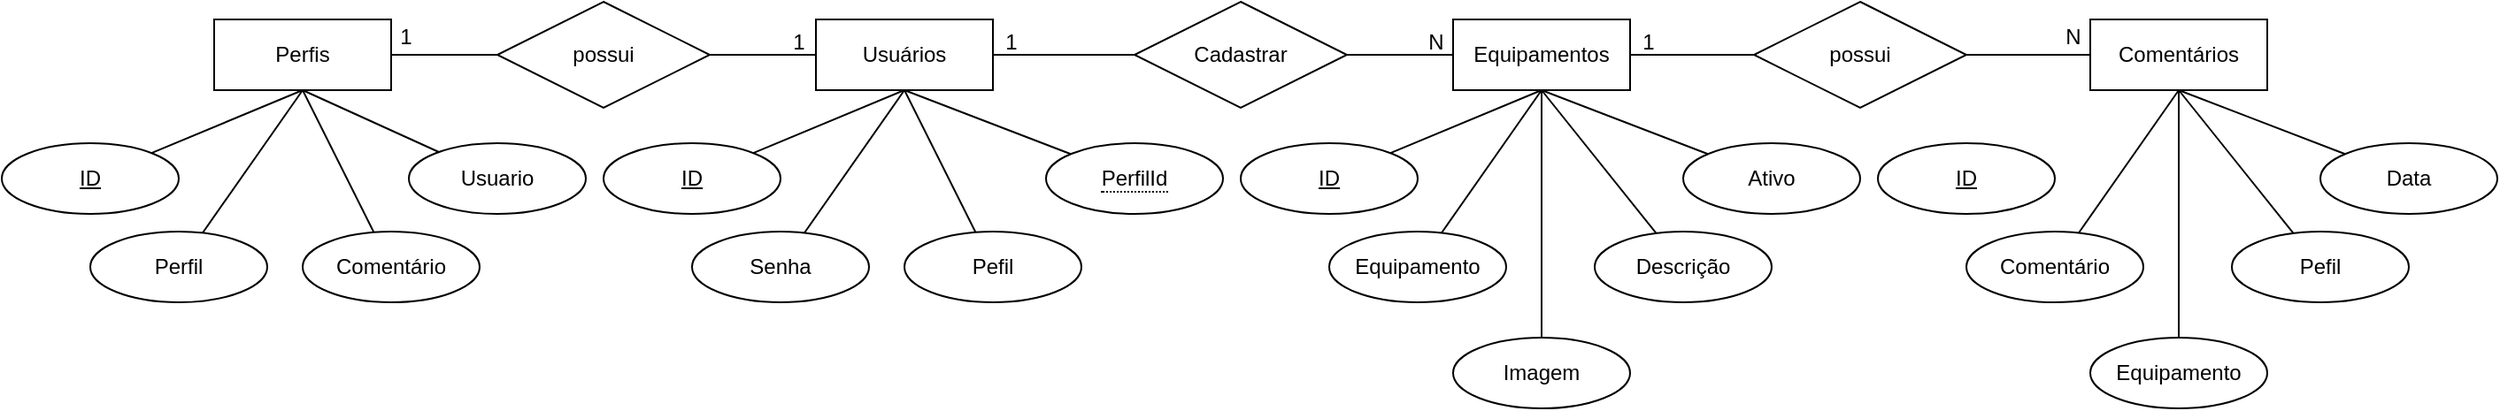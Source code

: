 <mxfile version="24.7.17">
  <diagram name="Página-1" id="sWOV0-MNYNUwAabqBx78">
    <mxGraphModel dx="1393" dy="796" grid="1" gridSize="10" guides="1" tooltips="1" connect="1" arrows="1" fold="1" page="1" pageScale="1" pageWidth="827" pageHeight="1169" math="0" shadow="0">
      <root>
        <mxCell id="0" />
        <mxCell id="1" parent="0" />
        <mxCell id="vHhu7jdrx8c_PWsg0oYv-45" style="edgeStyle=orthogonalEdgeStyle;rounded=0;orthogonalLoop=1;jettySize=auto;html=1;entryX=0.5;entryY=0;entryDx=0;entryDy=0;" edge="1" parent="1" source="vHhu7jdrx8c_PWsg0oYv-2" target="vHhu7jdrx8c_PWsg0oYv-11">
          <mxGeometry relative="1" as="geometry">
            <Array as="points">
              <mxPoint x="560" y="320" />
            </Array>
          </mxGeometry>
        </mxCell>
        <mxCell id="vHhu7jdrx8c_PWsg0oYv-2" value="Perfis" style="whiteSpace=wrap;html=1;align=center;" vertex="1" parent="1">
          <mxGeometry x="170" y="300" width="100" height="40" as="geometry" />
        </mxCell>
        <mxCell id="vHhu7jdrx8c_PWsg0oYv-7" style="rounded=0;orthogonalLoop=1;jettySize=auto;html=1;entryX=0.5;entryY=1;entryDx=0;entryDy=0;endArrow=none;endFill=0;" edge="1" parent="1" source="vHhu7jdrx8c_PWsg0oYv-3" target="vHhu7jdrx8c_PWsg0oYv-2">
          <mxGeometry relative="1" as="geometry" />
        </mxCell>
        <mxCell id="vHhu7jdrx8c_PWsg0oYv-3" value="ID" style="ellipse;whiteSpace=wrap;html=1;align=center;fontStyle=4;" vertex="1" parent="1">
          <mxGeometry x="50" y="370" width="100" height="40" as="geometry" />
        </mxCell>
        <mxCell id="vHhu7jdrx8c_PWsg0oYv-8" style="rounded=0;orthogonalLoop=1;jettySize=auto;html=1;entryX=0.5;entryY=1;entryDx=0;entryDy=0;endArrow=none;endFill=0;" edge="1" parent="1" source="vHhu7jdrx8c_PWsg0oYv-4" target="vHhu7jdrx8c_PWsg0oYv-2">
          <mxGeometry relative="1" as="geometry" />
        </mxCell>
        <mxCell id="vHhu7jdrx8c_PWsg0oYv-4" value="Perfil" style="ellipse;whiteSpace=wrap;html=1;align=center;" vertex="1" parent="1">
          <mxGeometry x="100" y="420" width="100" height="40" as="geometry" />
        </mxCell>
        <mxCell id="vHhu7jdrx8c_PWsg0oYv-9" style="rounded=0;orthogonalLoop=1;jettySize=auto;html=1;entryX=0.5;entryY=1;entryDx=0;entryDy=0;endArrow=none;endFill=0;" edge="1" parent="1" source="vHhu7jdrx8c_PWsg0oYv-5" target="vHhu7jdrx8c_PWsg0oYv-2">
          <mxGeometry relative="1" as="geometry" />
        </mxCell>
        <mxCell id="vHhu7jdrx8c_PWsg0oYv-5" value="Comentário" style="ellipse;whiteSpace=wrap;html=1;align=center;" vertex="1" parent="1">
          <mxGeometry x="220" y="420" width="100" height="40" as="geometry" />
        </mxCell>
        <mxCell id="vHhu7jdrx8c_PWsg0oYv-10" style="rounded=0;orthogonalLoop=1;jettySize=auto;html=1;entryX=0.5;entryY=1;entryDx=0;entryDy=0;endArrow=none;endFill=0;" edge="1" parent="1" source="vHhu7jdrx8c_PWsg0oYv-6" target="vHhu7jdrx8c_PWsg0oYv-2">
          <mxGeometry relative="1" as="geometry" />
        </mxCell>
        <mxCell id="vHhu7jdrx8c_PWsg0oYv-6" value="Usuario" style="ellipse;whiteSpace=wrap;html=1;align=center;" vertex="1" parent="1">
          <mxGeometry x="280" y="370" width="100" height="40" as="geometry" />
        </mxCell>
        <mxCell id="vHhu7jdrx8c_PWsg0oYv-48" style="edgeStyle=orthogonalEdgeStyle;rounded=0;orthogonalLoop=1;jettySize=auto;html=1;entryX=0.5;entryY=0;entryDx=0;entryDy=0;" edge="1" parent="1" source="vHhu7jdrx8c_PWsg0oYv-11" target="vHhu7jdrx8c_PWsg0oYv-22">
          <mxGeometry relative="1" as="geometry">
            <Array as="points">
              <mxPoint x="920" y="320" />
            </Array>
          </mxGeometry>
        </mxCell>
        <mxCell id="vHhu7jdrx8c_PWsg0oYv-11" value="Usuários" style="whiteSpace=wrap;html=1;align=center;" vertex="1" parent="1">
          <mxGeometry x="510" y="300" width="100" height="40" as="geometry" />
        </mxCell>
        <mxCell id="vHhu7jdrx8c_PWsg0oYv-12" style="rounded=0;orthogonalLoop=1;jettySize=auto;html=1;entryX=0.5;entryY=1;entryDx=0;entryDy=0;endArrow=none;endFill=0;" edge="1" parent="1" source="vHhu7jdrx8c_PWsg0oYv-13" target="vHhu7jdrx8c_PWsg0oYv-11">
          <mxGeometry relative="1" as="geometry" />
        </mxCell>
        <mxCell id="vHhu7jdrx8c_PWsg0oYv-13" value="ID" style="ellipse;whiteSpace=wrap;html=1;align=center;fontStyle=4;" vertex="1" parent="1">
          <mxGeometry x="390" y="370" width="100" height="40" as="geometry" />
        </mxCell>
        <mxCell id="vHhu7jdrx8c_PWsg0oYv-14" style="rounded=0;orthogonalLoop=1;jettySize=auto;html=1;entryX=0.5;entryY=1;entryDx=0;entryDy=0;endArrow=none;endFill=0;" edge="1" parent="1" source="vHhu7jdrx8c_PWsg0oYv-15" target="vHhu7jdrx8c_PWsg0oYv-11">
          <mxGeometry relative="1" as="geometry" />
        </mxCell>
        <mxCell id="vHhu7jdrx8c_PWsg0oYv-15" value="Senha" style="ellipse;whiteSpace=wrap;html=1;align=center;" vertex="1" parent="1">
          <mxGeometry x="440" y="420" width="100" height="40" as="geometry" />
        </mxCell>
        <mxCell id="vHhu7jdrx8c_PWsg0oYv-16" style="rounded=0;orthogonalLoop=1;jettySize=auto;html=1;entryX=0.5;entryY=1;entryDx=0;entryDy=0;endArrow=none;endFill=0;" edge="1" parent="1" source="vHhu7jdrx8c_PWsg0oYv-17" target="vHhu7jdrx8c_PWsg0oYv-11">
          <mxGeometry relative="1" as="geometry" />
        </mxCell>
        <mxCell id="vHhu7jdrx8c_PWsg0oYv-17" value="Pefil" style="ellipse;whiteSpace=wrap;html=1;align=center;" vertex="1" parent="1">
          <mxGeometry x="560" y="420" width="100" height="40" as="geometry" />
        </mxCell>
        <mxCell id="vHhu7jdrx8c_PWsg0oYv-21" style="rounded=0;orthogonalLoop=1;jettySize=auto;html=1;entryX=0.5;entryY=1;entryDx=0;entryDy=0;endArrow=none;endFill=0;" edge="1" parent="1" source="vHhu7jdrx8c_PWsg0oYv-20" target="vHhu7jdrx8c_PWsg0oYv-11">
          <mxGeometry relative="1" as="geometry" />
        </mxCell>
        <mxCell id="vHhu7jdrx8c_PWsg0oYv-20" value="&lt;span style=&quot;border-bottom: 1px dotted&quot;&gt;PerfilId&lt;/span&gt;" style="ellipse;whiteSpace=wrap;html=1;align=center;" vertex="1" parent="1">
          <mxGeometry x="640" y="370" width="100" height="40" as="geometry" />
        </mxCell>
        <mxCell id="vHhu7jdrx8c_PWsg0oYv-55" style="rounded=0;orthogonalLoop=1;jettySize=auto;html=1;entryX=0;entryY=0.5;entryDx=0;entryDy=0;endArrow=none;endFill=0;" edge="1" parent="1" source="vHhu7jdrx8c_PWsg0oYv-22" target="vHhu7jdrx8c_PWsg0oYv-35">
          <mxGeometry relative="1" as="geometry" />
        </mxCell>
        <mxCell id="vHhu7jdrx8c_PWsg0oYv-22" value="Equipamentos" style="whiteSpace=wrap;html=1;align=center;" vertex="1" parent="1">
          <mxGeometry x="870" y="300" width="100" height="40" as="geometry" />
        </mxCell>
        <mxCell id="vHhu7jdrx8c_PWsg0oYv-23" style="rounded=0;orthogonalLoop=1;jettySize=auto;html=1;entryX=0.5;entryY=1;entryDx=0;entryDy=0;endArrow=none;endFill=0;" edge="1" parent="1" source="vHhu7jdrx8c_PWsg0oYv-24" target="vHhu7jdrx8c_PWsg0oYv-22">
          <mxGeometry relative="1" as="geometry" />
        </mxCell>
        <mxCell id="vHhu7jdrx8c_PWsg0oYv-24" value="ID" style="ellipse;whiteSpace=wrap;html=1;align=center;fontStyle=4;" vertex="1" parent="1">
          <mxGeometry x="750" y="370" width="100" height="40" as="geometry" />
        </mxCell>
        <mxCell id="vHhu7jdrx8c_PWsg0oYv-25" style="rounded=0;orthogonalLoop=1;jettySize=auto;html=1;entryX=0.5;entryY=1;entryDx=0;entryDy=0;endArrow=none;endFill=0;" edge="1" parent="1" source="vHhu7jdrx8c_PWsg0oYv-26" target="vHhu7jdrx8c_PWsg0oYv-22">
          <mxGeometry relative="1" as="geometry" />
        </mxCell>
        <mxCell id="vHhu7jdrx8c_PWsg0oYv-26" value="Equipamento" style="ellipse;whiteSpace=wrap;html=1;align=center;" vertex="1" parent="1">
          <mxGeometry x="800" y="420" width="100" height="40" as="geometry" />
        </mxCell>
        <mxCell id="vHhu7jdrx8c_PWsg0oYv-27" style="rounded=0;orthogonalLoop=1;jettySize=auto;html=1;entryX=0.5;entryY=1;entryDx=0;entryDy=0;endArrow=none;endFill=0;" edge="1" parent="1" source="vHhu7jdrx8c_PWsg0oYv-28" target="vHhu7jdrx8c_PWsg0oYv-22">
          <mxGeometry relative="1" as="geometry" />
        </mxCell>
        <mxCell id="vHhu7jdrx8c_PWsg0oYv-28" value="Descrição" style="ellipse;whiteSpace=wrap;html=1;align=center;" vertex="1" parent="1">
          <mxGeometry x="950" y="420" width="100" height="40" as="geometry" />
        </mxCell>
        <mxCell id="vHhu7jdrx8c_PWsg0oYv-31" style="rounded=0;orthogonalLoop=1;jettySize=auto;html=1;entryX=0.5;entryY=1;entryDx=0;entryDy=0;endArrow=none;endFill=0;" edge="1" parent="1" source="vHhu7jdrx8c_PWsg0oYv-32" target="vHhu7jdrx8c_PWsg0oYv-22">
          <mxGeometry relative="1" as="geometry">
            <mxPoint x="947" y="410" as="targetPoint" />
          </mxGeometry>
        </mxCell>
        <mxCell id="vHhu7jdrx8c_PWsg0oYv-32" value="Imagem" style="ellipse;whiteSpace=wrap;html=1;align=center;" vertex="1" parent="1">
          <mxGeometry x="870" y="480" width="100" height="40" as="geometry" />
        </mxCell>
        <mxCell id="vHhu7jdrx8c_PWsg0oYv-33" style="rounded=0;orthogonalLoop=1;jettySize=auto;html=1;entryX=0.5;entryY=1;entryDx=0;entryDy=0;endArrow=none;endFill=0;" edge="1" parent="1" source="vHhu7jdrx8c_PWsg0oYv-34" target="vHhu7jdrx8c_PWsg0oYv-22">
          <mxGeometry relative="1" as="geometry">
            <mxPoint x="990" y="300" as="targetPoint" />
          </mxGeometry>
        </mxCell>
        <mxCell id="vHhu7jdrx8c_PWsg0oYv-34" value="Ativo" style="ellipse;whiteSpace=wrap;html=1;align=center;" vertex="1" parent="1">
          <mxGeometry x="1000" y="370" width="100" height="40" as="geometry" />
        </mxCell>
        <mxCell id="vHhu7jdrx8c_PWsg0oYv-35" value="Comentários" style="whiteSpace=wrap;html=1;align=center;" vertex="1" parent="1">
          <mxGeometry x="1230" y="300" width="100" height="40" as="geometry" />
        </mxCell>
        <mxCell id="vHhu7jdrx8c_PWsg0oYv-36" value="ID" style="ellipse;whiteSpace=wrap;html=1;align=center;fontStyle=4;" vertex="1" parent="1">
          <mxGeometry x="1110" y="370" width="100" height="40" as="geometry" />
        </mxCell>
        <mxCell id="vHhu7jdrx8c_PWsg0oYv-37" style="rounded=0;orthogonalLoop=1;jettySize=auto;html=1;entryX=0.5;entryY=1;entryDx=0;entryDy=0;endArrow=none;endFill=0;" edge="1" parent="1" source="vHhu7jdrx8c_PWsg0oYv-38" target="vHhu7jdrx8c_PWsg0oYv-35">
          <mxGeometry relative="1" as="geometry" />
        </mxCell>
        <mxCell id="vHhu7jdrx8c_PWsg0oYv-38" value="Comentário" style="ellipse;whiteSpace=wrap;html=1;align=center;" vertex="1" parent="1">
          <mxGeometry x="1160" y="420" width="100" height="40" as="geometry" />
        </mxCell>
        <mxCell id="vHhu7jdrx8c_PWsg0oYv-39" style="rounded=0;orthogonalLoop=1;jettySize=auto;html=1;entryX=0.5;entryY=1;entryDx=0;entryDy=0;endArrow=none;endFill=0;" edge="1" parent="1" source="vHhu7jdrx8c_PWsg0oYv-40" target="vHhu7jdrx8c_PWsg0oYv-35">
          <mxGeometry relative="1" as="geometry" />
        </mxCell>
        <mxCell id="vHhu7jdrx8c_PWsg0oYv-40" value="Pefil" style="ellipse;whiteSpace=wrap;html=1;align=center;" vertex="1" parent="1">
          <mxGeometry x="1310" y="420" width="100" height="40" as="geometry" />
        </mxCell>
        <mxCell id="vHhu7jdrx8c_PWsg0oYv-41" style="rounded=0;orthogonalLoop=1;jettySize=auto;html=1;entryX=0.5;entryY=1;entryDx=0;entryDy=0;endArrow=none;endFill=0;" edge="1" parent="1" source="vHhu7jdrx8c_PWsg0oYv-42" target="vHhu7jdrx8c_PWsg0oYv-35">
          <mxGeometry relative="1" as="geometry">
            <mxPoint x="1307" y="410" as="targetPoint" />
          </mxGeometry>
        </mxCell>
        <mxCell id="vHhu7jdrx8c_PWsg0oYv-42" value="Equipamento" style="ellipse;whiteSpace=wrap;html=1;align=center;" vertex="1" parent="1">
          <mxGeometry x="1230" y="480" width="100" height="40" as="geometry" />
        </mxCell>
        <mxCell id="vHhu7jdrx8c_PWsg0oYv-43" style="rounded=0;orthogonalLoop=1;jettySize=auto;html=1;entryX=0.5;entryY=1;entryDx=0;entryDy=0;endArrow=none;endFill=0;" edge="1" parent="1" source="vHhu7jdrx8c_PWsg0oYv-44" target="vHhu7jdrx8c_PWsg0oYv-35">
          <mxGeometry relative="1" as="geometry">
            <mxPoint x="1350" y="300" as="targetPoint" />
          </mxGeometry>
        </mxCell>
        <mxCell id="vHhu7jdrx8c_PWsg0oYv-44" value="Data" style="ellipse;whiteSpace=wrap;html=1;align=center;" vertex="1" parent="1">
          <mxGeometry x="1360" y="370" width="100" height="40" as="geometry" />
        </mxCell>
        <mxCell id="vHhu7jdrx8c_PWsg0oYv-49" value="1" style="text;html=1;align=center;verticalAlign=middle;resizable=0;points=[];autosize=1;strokeColor=none;fillColor=none;" vertex="1" parent="1">
          <mxGeometry x="263" y="295" width="30" height="30" as="geometry" />
        </mxCell>
        <mxCell id="vHhu7jdrx8c_PWsg0oYv-50" value="1" style="text;html=1;align=center;verticalAlign=middle;resizable=0;points=[];autosize=1;strokeColor=none;fillColor=none;" vertex="1" parent="1">
          <mxGeometry x="485" y="298" width="30" height="30" as="geometry" />
        </mxCell>
        <mxCell id="vHhu7jdrx8c_PWsg0oYv-51" value="1" style="text;html=1;align=center;verticalAlign=middle;resizable=0;points=[];autosize=1;strokeColor=none;fillColor=none;" vertex="1" parent="1">
          <mxGeometry x="605" y="298" width="30" height="30" as="geometry" />
        </mxCell>
        <mxCell id="vHhu7jdrx8c_PWsg0oYv-52" value="N" style="text;html=1;align=center;verticalAlign=middle;resizable=0;points=[];autosize=1;strokeColor=none;fillColor=none;" vertex="1" parent="1">
          <mxGeometry x="845" y="298" width="30" height="30" as="geometry" />
        </mxCell>
        <mxCell id="vHhu7jdrx8c_PWsg0oYv-53" value="Cadastrar" style="shape=rhombus;perimeter=rhombusPerimeter;whiteSpace=wrap;html=1;align=center;" vertex="1" parent="1">
          <mxGeometry x="690" y="290" width="120" height="60" as="geometry" />
        </mxCell>
        <mxCell id="vHhu7jdrx8c_PWsg0oYv-54" value="possui" style="shape=rhombus;perimeter=rhombusPerimeter;whiteSpace=wrap;html=1;align=center;" vertex="1" parent="1">
          <mxGeometry x="330" y="290" width="120" height="60" as="geometry" />
        </mxCell>
        <mxCell id="vHhu7jdrx8c_PWsg0oYv-56" value="1" style="text;html=1;align=center;verticalAlign=middle;resizable=0;points=[];autosize=1;strokeColor=none;fillColor=none;" vertex="1" parent="1">
          <mxGeometry x="965" y="298" width="30" height="30" as="geometry" />
        </mxCell>
        <mxCell id="vHhu7jdrx8c_PWsg0oYv-57" value="N" style="text;html=1;align=center;verticalAlign=middle;resizable=0;points=[];autosize=1;strokeColor=none;fillColor=none;" vertex="1" parent="1">
          <mxGeometry x="1205" y="295" width="30" height="30" as="geometry" />
        </mxCell>
        <mxCell id="vHhu7jdrx8c_PWsg0oYv-58" value="possui" style="shape=rhombus;perimeter=rhombusPerimeter;whiteSpace=wrap;html=1;align=center;" vertex="1" parent="1">
          <mxGeometry x="1040" y="290" width="120" height="60" as="geometry" />
        </mxCell>
      </root>
    </mxGraphModel>
  </diagram>
</mxfile>
